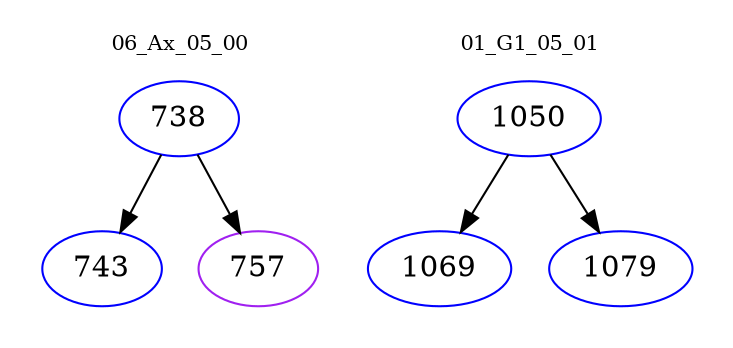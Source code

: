 digraph{
subgraph cluster_0 {
color = white
label = "06_Ax_05_00";
fontsize=10;
T0_738 [label="738", color="blue"]
T0_738 -> T0_743 [color="black"]
T0_743 [label="743", color="blue"]
T0_738 -> T0_757 [color="black"]
T0_757 [label="757", color="purple"]
}
subgraph cluster_1 {
color = white
label = "01_G1_05_01";
fontsize=10;
T1_1050 [label="1050", color="blue"]
T1_1050 -> T1_1069 [color="black"]
T1_1069 [label="1069", color="blue"]
T1_1050 -> T1_1079 [color="black"]
T1_1079 [label="1079", color="blue"]
}
}
